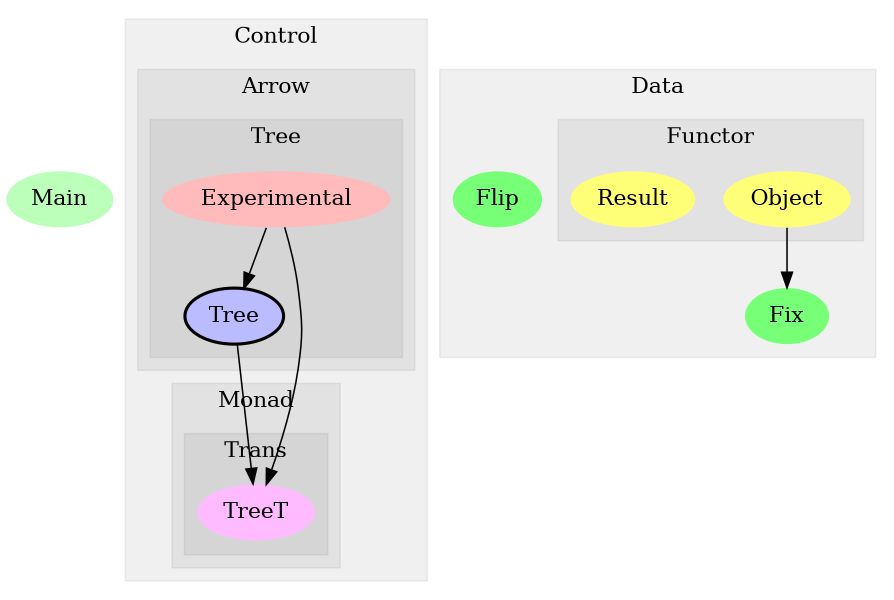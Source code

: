 digraph G {
size="6,4";
ratio="fill";
u7[label="Main",style="filled",fillcolor="#bbffbb",penwidth="0"];
subgraph cluster_0 {
label="Control";
color="#0000000F";
style="filled";
subgraph cluster_1 {
label="Arrow";
color="#0000000F";
style="filled";
subgraph cluster_2 {
label="Tree";
color="#0000000F";
style="filled";
u1[label="Tree",style="filled,bold",fillcolor="#bbbbff"];
u2[label="Experimental",style="filled",fillcolor="#ffbbbb",penwidth="0"];

}

}
subgraph cluster_3 {
label="Monad";
color="#0000000F";
style="filled";
subgraph cluster_4 {
label="Trans";
color="#0000000F";
style="filled";
u0[label="TreeT",style="filled",fillcolor="#ffbbff",penwidth="0"];

}

}

}
subgraph cluster_5 {
label="Data";
color="#0000000F";
style="filled";
u3[label="Fix",style="filled",fillcolor="#77ff77",penwidth="0"];
u4[label="Flip",style="filled",fillcolor="#77ff77",penwidth="0"];
subgraph cluster_6 {
label="Functor";
color="#0000000F";
style="filled";
u5[label="Object",style="filled",fillcolor="#ffff77",penwidth="0"];
u6[label="Result",style="filled",fillcolor="#ffff77",penwidth="0"];

}

}
u1 -> u0;
u2 -> u0;
u2 -> u1;
u5 -> u3;

}
